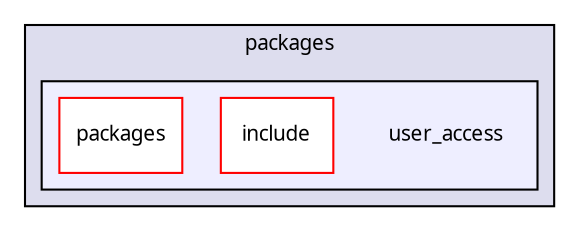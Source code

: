 digraph "packages/user/packages/user_access/" {
  compound=true
  node [ fontsize="10", fontname="FreeSans.ttf"];
  edge [ labelfontsize="10", labelfontname="FreeSans.ttf"];
  subgraph clusterdir_e6123e1b43fc815b1b375645a517ba88 {
    graph [ bgcolor="#ddddee", pencolor="black", label="packages" fontname="FreeSans.ttf", fontsize="10", URL="dir_e6123e1b43fc815b1b375645a517ba88.html"]
  subgraph clusterdir_5e858277ae1559007f2bca39ccc6d005 {
    graph [ bgcolor="#eeeeff", pencolor="black", label="" URL="dir_5e858277ae1559007f2bca39ccc6d005.html"];
    dir_5e858277ae1559007f2bca39ccc6d005 [shape=plaintext label="user_access"];
    dir_b62932dad620b0e8f8d01c48293286e2 [shape=box label="include" color="red" fillcolor="white" style="filled" URL="dir_b62932dad620b0e8f8d01c48293286e2.html"];
    dir_03ebd2f60329984180e59665e3542d41 [shape=box label="packages" color="red" fillcolor="white" style="filled" URL="dir_03ebd2f60329984180e59665e3542d41.html"];
  }
  }
}
